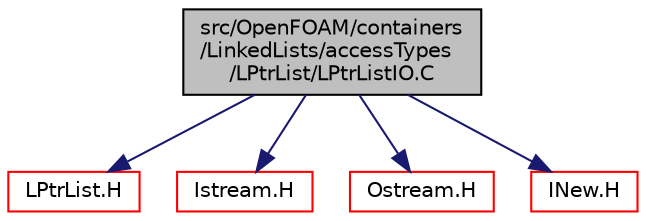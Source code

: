 digraph "src/OpenFOAM/containers/LinkedLists/accessTypes/LPtrList/LPtrListIO.C"
{
  bgcolor="transparent";
  edge [fontname="Helvetica",fontsize="10",labelfontname="Helvetica",labelfontsize="10"];
  node [fontname="Helvetica",fontsize="10",shape=record];
  Node1 [label="src/OpenFOAM/containers\l/LinkedLists/accessTypes\l/LPtrList/LPtrListIO.C",height=0.2,width=0.4,color="black", fillcolor="grey75", style="filled", fontcolor="black"];
  Node1 -> Node2 [color="midnightblue",fontsize="10",style="solid",fontname="Helvetica"];
  Node2 [label="LPtrList.H",height=0.2,width=0.4,color="red",URL="$a07898.html"];
  Node1 -> Node3 [color="midnightblue",fontsize="10",style="solid",fontname="Helvetica"];
  Node3 [label="Istream.H",height=0.2,width=0.4,color="red",URL="$a08093.html"];
  Node1 -> Node4 [color="midnightblue",fontsize="10",style="solid",fontname="Helvetica"];
  Node4 [label="Ostream.H",height=0.2,width=0.4,color="red",URL="$a08095.html"];
  Node1 -> Node5 [color="midnightblue",fontsize="10",style="solid",fontname="Helvetica"];
  Node5 [label="INew.H",height=0.2,width=0.4,color="red",URL="$a08087.html"];
}
